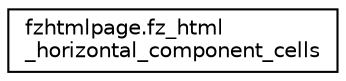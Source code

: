 digraph "Graphical Class Hierarchy"
{
 // LATEX_PDF_SIZE
  edge [fontname="Helvetica",fontsize="10",labelfontname="Helvetica",labelfontsize="10"];
  node [fontname="Helvetica",fontsize="10",shape=record];
  rankdir="LR";
  Node0 [label="fzhtmlpage.fz_html\l_horizontal_component_cells",height=0.2,width=0.4,color="black", fillcolor="white", style="filled",URL="$classfzhtmlpage_1_1fz__html__horizontal__component__cells.html",tooltip=" "];
}
